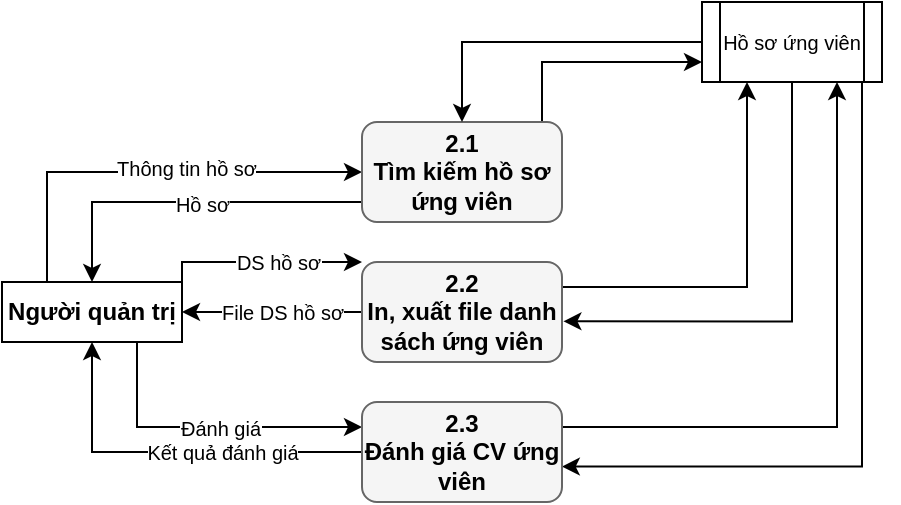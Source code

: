 <mxfile version="14.0.1" type="device"><diagram id="dohqvNrMCSnMIFmnpcON" name="Page-1"><mxGraphModel dx="813" dy="1556" grid="1" gridSize="10" guides="1" tooltips="1" connect="1" arrows="1" fold="1" page="1" pageScale="1" pageWidth="850" pageHeight="1100" math="0" shadow="0"><root><mxCell id="0"/><mxCell id="1" parent="0"/><mxCell id="RmL0PAWRcNMxF24qUd33-5" style="edgeStyle=orthogonalEdgeStyle;rounded=0;orthogonalLoop=1;jettySize=auto;html=1;exitX=0.25;exitY=0;exitDx=0;exitDy=0;entryX=0;entryY=0.5;entryDx=0;entryDy=0;" parent="1" source="RmL0PAWRcNMxF24qUd33-2" target="RmL0PAWRcNMxF24qUd33-49" edge="1"><mxGeometry relative="1" as="geometry"><mxPoint x="52.5" y="105" as="sourcePoint"/><mxPoint x="270" y="33" as="targetPoint"/><Array as="points"><mxPoint x="133" y="45"/></Array></mxGeometry></mxCell><mxCell id="RmL0PAWRcNMxF24qUd33-52" value="Thông tin hồ sơ" style="edgeLabel;html=1;align=center;verticalAlign=middle;resizable=0;points=[];fontSize=10;" parent="RmL0PAWRcNMxF24qUd33-5" vertex="1" connectable="0"><mxGeometry x="0.166" y="2" relative="1" as="geometry"><mxPoint as="offset"/></mxGeometry></mxCell><mxCell id="RmL0PAWRcNMxF24qUd33-123" style="edgeStyle=orthogonalEdgeStyle;rounded=0;orthogonalLoop=1;jettySize=auto;html=1;exitX=1;exitY=0.25;exitDx=0;exitDy=0;entryX=0;entryY=0;entryDx=0;entryDy=0;fontSize=10;fontColor=#000000;" parent="1" source="RmL0PAWRcNMxF24qUd33-2" target="RmL0PAWRcNMxF24qUd33-122" edge="1"><mxGeometry relative="1" as="geometry"><Array as="points"><mxPoint x="200" y="90"/></Array></mxGeometry></mxCell><mxCell id="RmL0PAWRcNMxF24qUd33-124" value="DS hồ sơ" style="edgeLabel;html=1;align=center;verticalAlign=middle;resizable=0;points=[];fontSize=10;fontColor=#000000;" parent="RmL0PAWRcNMxF24qUd33-123" vertex="1" connectable="0"><mxGeometry x="0.11" y="1" relative="1" as="geometry"><mxPoint x="5.83" y="1" as="offset"/></mxGeometry></mxCell><mxCell id="RmL0PAWRcNMxF24qUd33-130" style="edgeStyle=orthogonalEdgeStyle;rounded=0;orthogonalLoop=1;jettySize=auto;html=1;exitX=0.75;exitY=1;exitDx=0;exitDy=0;entryX=0;entryY=0.25;entryDx=0;entryDy=0;fontSize=10;fontColor=#000000;" parent="1" source="RmL0PAWRcNMxF24qUd33-2" target="RmL0PAWRcNMxF24qUd33-129" edge="1"><mxGeometry relative="1" as="geometry"/></mxCell><mxCell id="RmL0PAWRcNMxF24qUd33-131" value="Đánh giá" style="edgeLabel;html=1;align=center;verticalAlign=middle;resizable=0;points=[];fontSize=10;fontColor=#000000;" parent="RmL0PAWRcNMxF24qUd33-130" vertex="1" connectable="0"><mxGeometry x="0.086" relative="1" as="geometry"><mxPoint as="offset"/></mxGeometry></mxCell><mxCell id="RmL0PAWRcNMxF24qUd33-2" value="Người quản trị" style="rounded=0;whiteSpace=wrap;html=1;strokeWidth=1;fontStyle=1" parent="1" vertex="1"><mxGeometry x="110" y="100" width="90" height="30" as="geometry"/></mxCell><mxCell id="RmL0PAWRcNMxF24qUd33-50" style="edgeStyle=orthogonalEdgeStyle;rounded=0;orthogonalLoop=1;jettySize=auto;html=1;exitX=0;exitY=0.5;exitDx=0;exitDy=0;fontSize=12;entryX=0.5;entryY=0;entryDx=0;entryDy=0;" parent="1" source="RmL0PAWRcNMxF24qUd33-49" target="RmL0PAWRcNMxF24qUd33-2" edge="1"><mxGeometry relative="1" as="geometry"><mxPoint x="60" y="120" as="targetPoint"/><Array as="points"><mxPoint x="290" y="60"/><mxPoint x="155" y="60"/></Array></mxGeometry></mxCell><mxCell id="RmL0PAWRcNMxF24qUd33-51" value="Hồ sơ" style="edgeLabel;html=1;align=center;verticalAlign=middle;resizable=0;points=[];fontSize=10;" parent="RmL0PAWRcNMxF24qUd33-50" vertex="1" connectable="0"><mxGeometry x="0.005" y="1" relative="1" as="geometry"><mxPoint as="offset"/></mxGeometry></mxCell><mxCell id="RmL0PAWRcNMxF24qUd33-57" style="edgeStyle=orthogonalEdgeStyle;rounded=0;orthogonalLoop=1;jettySize=auto;html=1;exitX=0.75;exitY=0;exitDx=0;exitDy=0;entryX=0;entryY=0.75;entryDx=0;entryDy=0;fontSize=10;" parent="1" source="RmL0PAWRcNMxF24qUd33-49" target="RmL0PAWRcNMxF24qUd33-53" edge="1"><mxGeometry relative="1" as="geometry"><Array as="points"><mxPoint x="380" y="-10"/></Array></mxGeometry></mxCell><mxCell id="RmL0PAWRcNMxF24qUd33-49" value="2.1&lt;br&gt;Tìm kiếm hồ sơ ứng viên" style="rounded=1;whiteSpace=wrap;html=1;labelBackgroundColor=none;strokeColor=#666666;strokeWidth=1;fontSize=12;fillColor=#f5f5f5;fontStyle=1;" parent="1" vertex="1"><mxGeometry x="290" y="20" width="100" height="50" as="geometry"/></mxCell><mxCell id="RmL0PAWRcNMxF24qUd33-58" style="edgeStyle=orthogonalEdgeStyle;rounded=0;orthogonalLoop=1;jettySize=auto;html=1;fontSize=10;exitX=0;exitY=0.5;exitDx=0;exitDy=0;entryX=0.5;entryY=0;entryDx=0;entryDy=0;" parent="1" source="RmL0PAWRcNMxF24qUd33-53" target="RmL0PAWRcNMxF24qUd33-49" edge="1"><mxGeometry relative="1" as="geometry"><mxPoint x="590" y="-30" as="sourcePoint"/><mxPoint x="360" y="-60" as="targetPoint"/><Array as="points"><mxPoint x="340" y="-20"/></Array></mxGeometry></mxCell><mxCell id="RmL0PAWRcNMxF24qUd33-128" style="edgeStyle=orthogonalEdgeStyle;rounded=0;orthogonalLoop=1;jettySize=auto;html=1;exitX=0.5;exitY=1;exitDx=0;exitDy=0;entryX=1.007;entryY=0.593;entryDx=0;entryDy=0;entryPerimeter=0;fontSize=10;fontColor=#000000;" parent="1" source="RmL0PAWRcNMxF24qUd33-53" target="RmL0PAWRcNMxF24qUd33-122" edge="1"><mxGeometry relative="1" as="geometry"/></mxCell><mxCell id="R4xx6Qw7TB0rYvqxqT9v-2" style="edgeStyle=orthogonalEdgeStyle;rounded=0;orthogonalLoop=1;jettySize=auto;html=1;exitX=1;exitY=1;exitDx=0;exitDy=0;entryX=0.999;entryY=0.646;entryDx=0;entryDy=0;entryPerimeter=0;" edge="1" parent="1" source="RmL0PAWRcNMxF24qUd33-53" target="RmL0PAWRcNMxF24qUd33-129"><mxGeometry relative="1" as="geometry"><Array as="points"><mxPoint x="540"/><mxPoint x="540" y="192"/></Array></mxGeometry></mxCell><mxCell id="RmL0PAWRcNMxF24qUd33-53" value="Hồ sơ ứng viên" style="shape=process;whiteSpace=wrap;html=1;backgroundOutline=1;labelBackgroundColor=none;strokeColor=#000000;strokeWidth=1;gradientColor=none;fontSize=10;" parent="1" vertex="1"><mxGeometry x="460" y="-40" width="90" height="40" as="geometry"/></mxCell><mxCell id="RmL0PAWRcNMxF24qUd33-125" style="edgeStyle=orthogonalEdgeStyle;rounded=0;orthogonalLoop=1;jettySize=auto;html=1;exitX=0;exitY=0.5;exitDx=0;exitDy=0;entryX=1;entryY=0.5;entryDx=0;entryDy=0;fontSize=10;fontColor=#000000;" parent="1" source="RmL0PAWRcNMxF24qUd33-122" target="RmL0PAWRcNMxF24qUd33-2" edge="1"><mxGeometry relative="1" as="geometry"/></mxCell><mxCell id="RmL0PAWRcNMxF24qUd33-126" value="File DS hồ sơ" style="edgeLabel;html=1;align=center;verticalAlign=middle;resizable=0;points=[];fontSize=10;fontColor=#000000;" parent="RmL0PAWRcNMxF24qUd33-125" vertex="1" connectable="0"><mxGeometry x="0.096" relative="1" as="geometry"><mxPoint x="9.33" as="offset"/></mxGeometry></mxCell><mxCell id="RmL0PAWRcNMxF24qUd33-127" style="edgeStyle=orthogonalEdgeStyle;rounded=0;orthogonalLoop=1;jettySize=auto;html=1;exitX=1;exitY=0.25;exitDx=0;exitDy=0;entryX=0.25;entryY=1;entryDx=0;entryDy=0;fontSize=10;fontColor=#000000;" parent="1" source="RmL0PAWRcNMxF24qUd33-122" target="RmL0PAWRcNMxF24qUd33-53" edge="1"><mxGeometry relative="1" as="geometry"/></mxCell><mxCell id="RmL0PAWRcNMxF24qUd33-122" value="2.2&lt;br&gt;In, xuất file danh sách ứng viên" style="rounded=1;whiteSpace=wrap;html=1;labelBackgroundColor=none;strokeColor=#666666;strokeWidth=1;fontSize=12;fillColor=#f5f5f5;fontStyle=1;" parent="1" vertex="1"><mxGeometry x="290" y="90" width="100" height="50" as="geometry"/></mxCell><mxCell id="RmL0PAWRcNMxF24qUd33-132" style="edgeStyle=orthogonalEdgeStyle;rounded=0;orthogonalLoop=1;jettySize=auto;html=1;exitX=0;exitY=0.5;exitDx=0;exitDy=0;entryX=0.5;entryY=1;entryDx=0;entryDy=0;fontSize=10;fontColor=#000000;" parent="1" source="RmL0PAWRcNMxF24qUd33-129" target="RmL0PAWRcNMxF24qUd33-2" edge="1"><mxGeometry relative="1" as="geometry"/></mxCell><mxCell id="RmL0PAWRcNMxF24qUd33-133" value="Kết quả đánh giá" style="edgeLabel;html=1;align=center;verticalAlign=middle;resizable=0;points=[];fontSize=10;fontColor=#000000;" parent="RmL0PAWRcNMxF24qUd33-132" vertex="1" connectable="0"><mxGeometry x="-0.184" relative="1" as="geometry"><mxPoint x="7.62" as="offset"/></mxGeometry></mxCell><mxCell id="R4xx6Qw7TB0rYvqxqT9v-1" style="edgeStyle=orthogonalEdgeStyle;rounded=0;orthogonalLoop=1;jettySize=auto;html=1;exitX=1;exitY=0.25;exitDx=0;exitDy=0;entryX=0.75;entryY=1;entryDx=0;entryDy=0;" edge="1" parent="1" source="RmL0PAWRcNMxF24qUd33-129" target="RmL0PAWRcNMxF24qUd33-53"><mxGeometry relative="1" as="geometry"/></mxCell><mxCell id="RmL0PAWRcNMxF24qUd33-129" value="2.3&lt;br&gt;Đánh giá CV ứng viên" style="rounded=1;whiteSpace=wrap;html=1;labelBackgroundColor=none;strokeColor=#666666;strokeWidth=1;fontSize=12;fillColor=#f5f5f5;fontStyle=1;" parent="1" vertex="1"><mxGeometry x="290" y="160" width="100" height="50" as="geometry"/></mxCell></root></mxGraphModel></diagram></mxfile>